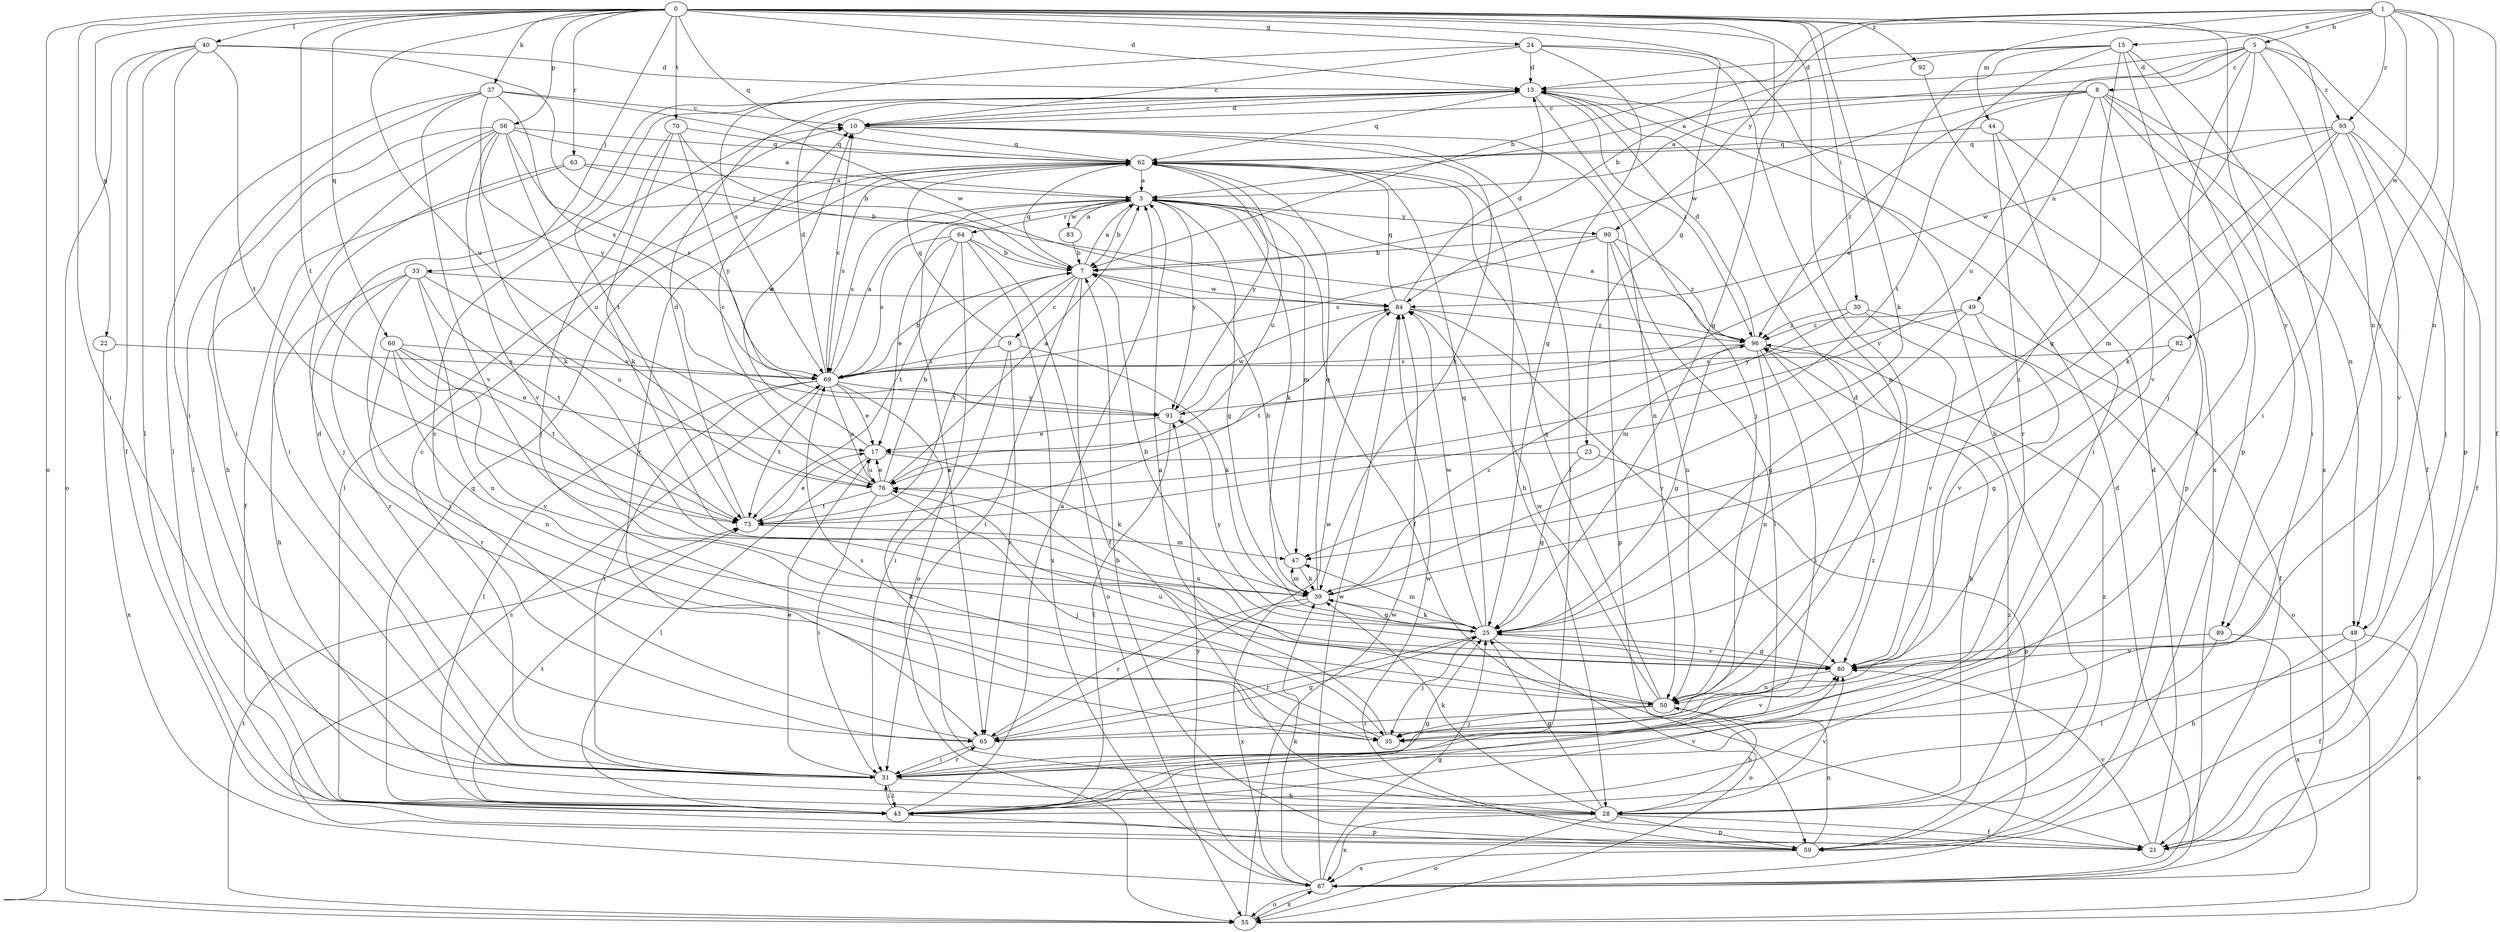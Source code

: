 strict digraph  {
0;
1;
3;
5;
7;
8;
9;
10;
13;
15;
17;
21;
22;
23;
24;
25;
28;
30;
31;
33;
35;
37;
39;
40;
43;
44;
47;
48;
49;
50;
55;
56;
59;
60;
62;
63;
64;
65;
69;
70;
73;
76;
80;
82;
83;
84;
87;
89;
90;
91;
92;
95;
96;
0 -> 13  [label=d];
0 -> 22  [label=g];
0 -> 23  [label=g];
0 -> 24  [label=g];
0 -> 25  [label=g];
0 -> 30  [label=i];
0 -> 31  [label=i];
0 -> 33  [label=j];
0 -> 37  [label=k];
0 -> 39  [label=k];
0 -> 40  [label=l];
0 -> 48  [label=n];
0 -> 55  [label=o];
0 -> 56  [label=p];
0 -> 60  [label=q];
0 -> 62  [label=q];
0 -> 63  [label=r];
0 -> 70  [label=t];
0 -> 73  [label=t];
0 -> 76  [label=u];
0 -> 80  [label=v];
0 -> 89  [label=y];
0 -> 92  [label=z];
1 -> 5  [label=b];
1 -> 7  [label=b];
1 -> 15  [label=e];
1 -> 21  [label=f];
1 -> 44  [label=m];
1 -> 48  [label=n];
1 -> 82  [label=w];
1 -> 89  [label=y];
1 -> 90  [label=y];
1 -> 95  [label=z];
3 -> 7  [label=b];
3 -> 21  [label=f];
3 -> 25  [label=g];
3 -> 39  [label=k];
3 -> 47  [label=m];
3 -> 64  [label=r];
3 -> 65  [label=r];
3 -> 69  [label=s];
3 -> 83  [label=w];
3 -> 90  [label=y];
3 -> 91  [label=y];
5 -> 3  [label=a];
5 -> 8  [label=c];
5 -> 13  [label=d];
5 -> 25  [label=g];
5 -> 31  [label=i];
5 -> 35  [label=j];
5 -> 59  [label=p];
5 -> 76  [label=u];
5 -> 95  [label=z];
7 -> 3  [label=a];
7 -> 9  [label=c];
7 -> 31  [label=i];
7 -> 55  [label=o];
7 -> 62  [label=q];
7 -> 73  [label=t];
7 -> 84  [label=w];
8 -> 3  [label=a];
8 -> 10  [label=c];
8 -> 21  [label=f];
8 -> 31  [label=i];
8 -> 48  [label=n];
8 -> 49  [label=n];
8 -> 80  [label=v];
8 -> 84  [label=w];
8 -> 96  [label=z];
9 -> 31  [label=i];
9 -> 39  [label=k];
9 -> 62  [label=q];
9 -> 65  [label=r];
9 -> 69  [label=s];
10 -> 13  [label=d];
10 -> 39  [label=k];
10 -> 43  [label=l];
10 -> 50  [label=n];
10 -> 62  [label=q];
13 -> 10  [label=c];
13 -> 35  [label=j];
13 -> 62  [label=q];
13 -> 73  [label=t];
13 -> 96  [label=z];
15 -> 7  [label=b];
15 -> 13  [label=d];
15 -> 17  [label=e];
15 -> 43  [label=l];
15 -> 50  [label=n];
15 -> 59  [label=p];
15 -> 73  [label=t];
15 -> 87  [label=x];
17 -> 10  [label=c];
17 -> 39  [label=k];
17 -> 43  [label=l];
17 -> 76  [label=u];
21 -> 13  [label=d];
21 -> 80  [label=v];
22 -> 69  [label=s];
22 -> 87  [label=x];
23 -> 25  [label=g];
23 -> 59  [label=p];
23 -> 76  [label=u];
24 -> 10  [label=c];
24 -> 13  [label=d];
24 -> 25  [label=g];
24 -> 28  [label=h];
24 -> 50  [label=n];
24 -> 69  [label=s];
25 -> 7  [label=b];
25 -> 35  [label=j];
25 -> 39  [label=k];
25 -> 47  [label=m];
25 -> 55  [label=o];
25 -> 62  [label=q];
25 -> 65  [label=r];
25 -> 80  [label=v];
25 -> 84  [label=w];
25 -> 91  [label=y];
28 -> 21  [label=f];
28 -> 25  [label=g];
28 -> 39  [label=k];
28 -> 55  [label=o];
28 -> 59  [label=p];
28 -> 80  [label=v];
28 -> 87  [label=x];
30 -> 47  [label=m];
30 -> 55  [label=o];
30 -> 80  [label=v];
30 -> 96  [label=z];
31 -> 10  [label=c];
31 -> 13  [label=d];
31 -> 17  [label=e];
31 -> 28  [label=h];
31 -> 43  [label=l];
31 -> 65  [label=r];
31 -> 96  [label=z];
33 -> 28  [label=h];
33 -> 35  [label=j];
33 -> 50  [label=n];
33 -> 65  [label=r];
33 -> 73  [label=t];
33 -> 76  [label=u];
33 -> 84  [label=w];
35 -> 3  [label=a];
35 -> 69  [label=s];
35 -> 80  [label=v];
37 -> 10  [label=c];
37 -> 31  [label=i];
37 -> 43  [label=l];
37 -> 69  [label=s];
37 -> 80  [label=v];
37 -> 84  [label=w];
37 -> 91  [label=y];
39 -> 25  [label=g];
39 -> 47  [label=m];
39 -> 62  [label=q];
39 -> 65  [label=r];
39 -> 87  [label=x];
39 -> 96  [label=z];
40 -> 13  [label=d];
40 -> 21  [label=f];
40 -> 31  [label=i];
40 -> 43  [label=l];
40 -> 55  [label=o];
40 -> 73  [label=t];
40 -> 96  [label=z];
43 -> 3  [label=a];
43 -> 25  [label=g];
43 -> 31  [label=i];
43 -> 59  [label=p];
43 -> 62  [label=q];
43 -> 73  [label=t];
43 -> 80  [label=v];
44 -> 31  [label=i];
44 -> 59  [label=p];
44 -> 62  [label=q];
44 -> 65  [label=r];
47 -> 7  [label=b];
47 -> 39  [label=k];
48 -> 21  [label=f];
48 -> 28  [label=h];
48 -> 55  [label=o];
48 -> 80  [label=v];
49 -> 21  [label=f];
49 -> 25  [label=g];
49 -> 80  [label=v];
49 -> 91  [label=y];
49 -> 96  [label=z];
50 -> 13  [label=d];
50 -> 28  [label=h];
50 -> 35  [label=j];
50 -> 62  [label=q];
50 -> 65  [label=r];
50 -> 76  [label=u];
50 -> 84  [label=w];
55 -> 73  [label=t];
55 -> 84  [label=w];
55 -> 87  [label=x];
56 -> 3  [label=a];
56 -> 28  [label=h];
56 -> 31  [label=i];
56 -> 39  [label=k];
56 -> 43  [label=l];
56 -> 62  [label=q];
56 -> 69  [label=s];
56 -> 76  [label=u];
56 -> 80  [label=v];
59 -> 7  [label=b];
59 -> 50  [label=n];
59 -> 69  [label=s];
59 -> 84  [label=w];
59 -> 87  [label=x];
59 -> 96  [label=z];
60 -> 17  [label=e];
60 -> 50  [label=n];
60 -> 65  [label=r];
60 -> 69  [label=s];
60 -> 73  [label=t];
60 -> 80  [label=v];
62 -> 3  [label=a];
62 -> 28  [label=h];
62 -> 43  [label=l];
62 -> 65  [label=r];
62 -> 69  [label=s];
62 -> 76  [label=u];
62 -> 91  [label=y];
63 -> 3  [label=a];
63 -> 7  [label=b];
63 -> 21  [label=f];
63 -> 35  [label=j];
64 -> 7  [label=b];
64 -> 17  [label=e];
64 -> 21  [label=f];
64 -> 55  [label=o];
64 -> 69  [label=s];
64 -> 73  [label=t];
64 -> 87  [label=x];
65 -> 10  [label=c];
65 -> 25  [label=g];
65 -> 31  [label=i];
65 -> 84  [label=w];
69 -> 3  [label=a];
69 -> 7  [label=b];
69 -> 10  [label=c];
69 -> 13  [label=d];
69 -> 17  [label=e];
69 -> 28  [label=h];
69 -> 31  [label=i];
69 -> 43  [label=l];
69 -> 73  [label=t];
69 -> 76  [label=u];
69 -> 91  [label=y];
70 -> 7  [label=b];
70 -> 35  [label=j];
70 -> 39  [label=k];
70 -> 62  [label=q];
70 -> 91  [label=y];
73 -> 13  [label=d];
73 -> 17  [label=e];
73 -> 47  [label=m];
76 -> 3  [label=a];
76 -> 7  [label=b];
76 -> 10  [label=c];
76 -> 17  [label=e];
76 -> 31  [label=i];
76 -> 35  [label=j];
76 -> 73  [label=t];
80 -> 25  [label=g];
80 -> 50  [label=n];
80 -> 76  [label=u];
82 -> 25  [label=g];
82 -> 69  [label=s];
83 -> 3  [label=a];
83 -> 7  [label=b];
84 -> 13  [label=d];
84 -> 62  [label=q];
84 -> 73  [label=t];
84 -> 80  [label=v];
84 -> 96  [label=z];
87 -> 13  [label=d];
87 -> 25  [label=g];
87 -> 39  [label=k];
87 -> 55  [label=o];
87 -> 84  [label=w];
87 -> 91  [label=y];
87 -> 96  [label=z];
89 -> 43  [label=l];
89 -> 80  [label=v];
89 -> 87  [label=x];
90 -> 7  [label=b];
90 -> 43  [label=l];
90 -> 50  [label=n];
90 -> 59  [label=p];
90 -> 69  [label=s];
90 -> 96  [label=z];
91 -> 17  [label=e];
91 -> 43  [label=l];
91 -> 84  [label=w];
92 -> 87  [label=x];
95 -> 21  [label=f];
95 -> 35  [label=j];
95 -> 39  [label=k];
95 -> 47  [label=m];
95 -> 62  [label=q];
95 -> 80  [label=v];
95 -> 84  [label=w];
96 -> 3  [label=a];
96 -> 13  [label=d];
96 -> 25  [label=g];
96 -> 28  [label=h];
96 -> 31  [label=i];
96 -> 50  [label=n];
96 -> 69  [label=s];
}
